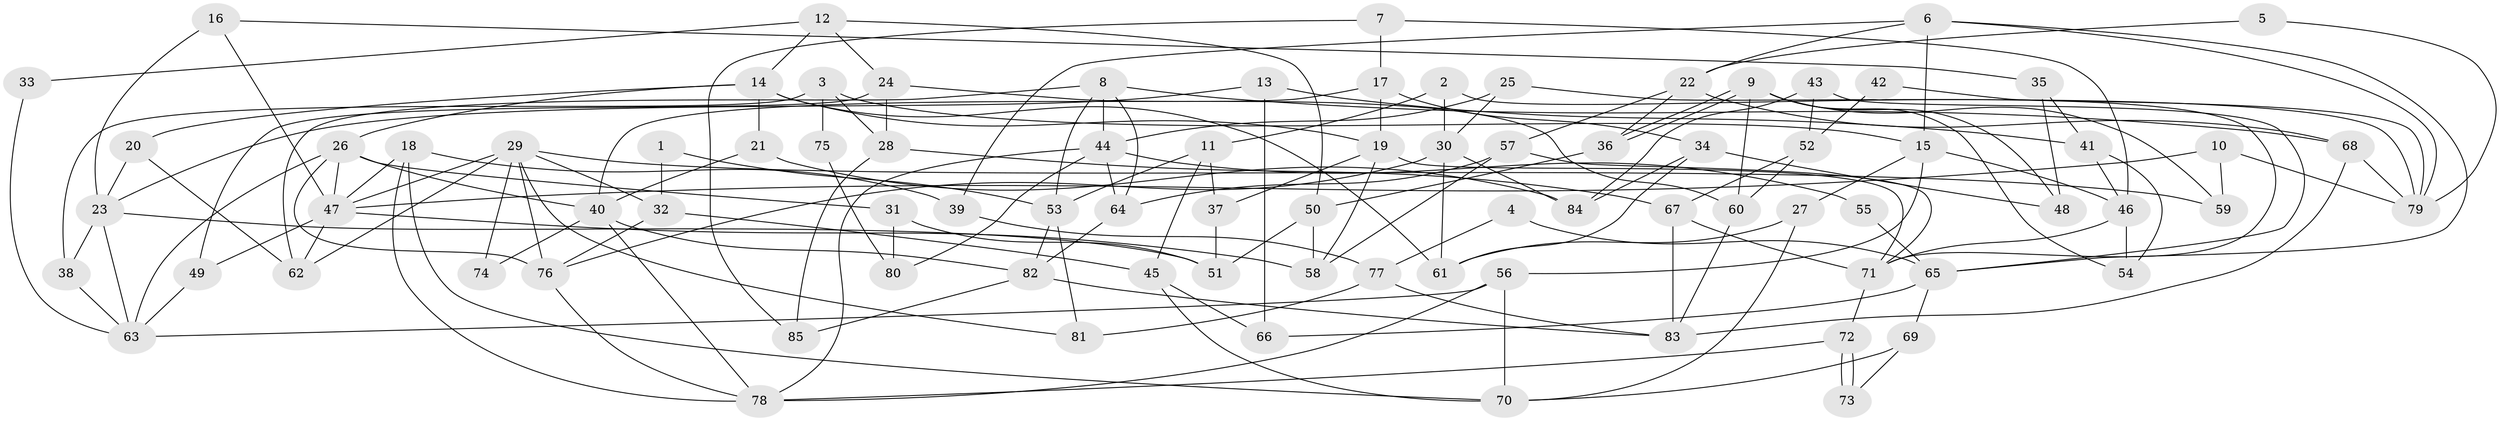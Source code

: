 // coarse degree distribution, {7: 0.19230769230769232, 9: 0.07692307692307693, 5: 0.15384615384615385, 6: 0.15384615384615385, 4: 0.07692307692307693, 10: 0.07692307692307693, 8: 0.07692307692307693, 3: 0.11538461538461539, 13: 0.07692307692307693}
// Generated by graph-tools (version 1.1) at 2025/51/03/04/25 22:51:02]
// undirected, 85 vertices, 170 edges
graph export_dot {
  node [color=gray90,style=filled];
  1;
  2;
  3;
  4;
  5;
  6;
  7;
  8;
  9;
  10;
  11;
  12;
  13;
  14;
  15;
  16;
  17;
  18;
  19;
  20;
  21;
  22;
  23;
  24;
  25;
  26;
  27;
  28;
  29;
  30;
  31;
  32;
  33;
  34;
  35;
  36;
  37;
  38;
  39;
  40;
  41;
  42;
  43;
  44;
  45;
  46;
  47;
  48;
  49;
  50;
  51;
  52;
  53;
  54;
  55;
  56;
  57;
  58;
  59;
  60;
  61;
  62;
  63;
  64;
  65;
  66;
  67;
  68;
  69;
  70;
  71;
  72;
  73;
  74;
  75;
  76;
  77;
  78;
  79;
  80;
  81;
  82;
  83;
  84;
  85;
  1 -- 32;
  1 -- 53;
  2 -- 11;
  2 -- 30;
  2 -- 71;
  3 -- 28;
  3 -- 38;
  3 -- 15;
  3 -- 75;
  4 -- 65;
  4 -- 77;
  5 -- 79;
  5 -- 22;
  6 -- 79;
  6 -- 15;
  6 -- 22;
  6 -- 39;
  6 -- 65;
  7 -- 17;
  7 -- 46;
  7 -- 85;
  8 -- 44;
  8 -- 62;
  8 -- 53;
  8 -- 64;
  8 -- 68;
  9 -- 48;
  9 -- 36;
  9 -- 36;
  9 -- 54;
  9 -- 59;
  9 -- 60;
  10 -- 59;
  10 -- 79;
  10 -- 47;
  11 -- 45;
  11 -- 53;
  11 -- 37;
  12 -- 14;
  12 -- 24;
  12 -- 33;
  12 -- 50;
  13 -- 41;
  13 -- 66;
  13 -- 23;
  14 -- 21;
  14 -- 20;
  14 -- 19;
  14 -- 26;
  14 -- 61;
  15 -- 56;
  15 -- 27;
  15 -- 46;
  16 -- 23;
  16 -- 47;
  16 -- 35;
  17 -- 40;
  17 -- 19;
  17 -- 34;
  18 -- 78;
  18 -- 47;
  18 -- 39;
  18 -- 70;
  19 -- 71;
  19 -- 37;
  19 -- 58;
  20 -- 62;
  20 -- 23;
  21 -- 84;
  21 -- 40;
  22 -- 36;
  22 -- 57;
  22 -- 68;
  23 -- 51;
  23 -- 38;
  23 -- 63;
  24 -- 49;
  24 -- 60;
  24 -- 28;
  25 -- 30;
  25 -- 44;
  25 -- 79;
  26 -- 40;
  26 -- 31;
  26 -- 47;
  26 -- 63;
  26 -- 76;
  27 -- 70;
  27 -- 61;
  28 -- 67;
  28 -- 85;
  29 -- 81;
  29 -- 47;
  29 -- 32;
  29 -- 59;
  29 -- 62;
  29 -- 74;
  29 -- 76;
  30 -- 61;
  30 -- 76;
  30 -- 84;
  31 -- 51;
  31 -- 80;
  32 -- 76;
  32 -- 45;
  33 -- 63;
  34 -- 61;
  34 -- 48;
  34 -- 84;
  35 -- 41;
  35 -- 48;
  36 -- 50;
  37 -- 51;
  38 -- 63;
  39 -- 77;
  40 -- 78;
  40 -- 82;
  40 -- 74;
  41 -- 54;
  41 -- 46;
  42 -- 79;
  42 -- 52;
  43 -- 52;
  43 -- 84;
  43 -- 65;
  44 -- 64;
  44 -- 78;
  44 -- 55;
  44 -- 80;
  45 -- 70;
  45 -- 66;
  46 -- 71;
  46 -- 54;
  47 -- 49;
  47 -- 58;
  47 -- 62;
  49 -- 63;
  50 -- 58;
  50 -- 51;
  52 -- 60;
  52 -- 67;
  53 -- 82;
  53 -- 81;
  55 -- 65;
  56 -- 78;
  56 -- 63;
  56 -- 70;
  57 -- 58;
  57 -- 64;
  57 -- 71;
  60 -- 83;
  64 -- 82;
  65 -- 66;
  65 -- 69;
  67 -- 83;
  67 -- 71;
  68 -- 79;
  68 -- 83;
  69 -- 70;
  69 -- 73;
  71 -- 72;
  72 -- 73;
  72 -- 73;
  72 -- 78;
  75 -- 80;
  76 -- 78;
  77 -- 83;
  77 -- 81;
  82 -- 85;
  82 -- 83;
}
